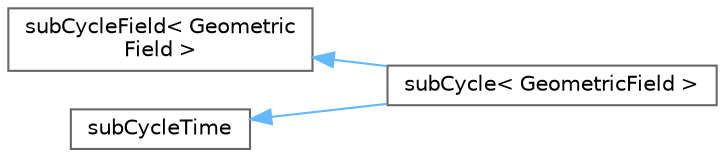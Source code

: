 digraph "Graphical Class Hierarchy"
{
 // LATEX_PDF_SIZE
  bgcolor="transparent";
  edge [fontname=Helvetica,fontsize=10,labelfontname=Helvetica,labelfontsize=10];
  node [fontname=Helvetica,fontsize=10,shape=box,height=0.2,width=0.4];
  rankdir="LR";
  Node0 [id="Node000000",label="subCycleField\< Geometric\lField \>",height=0.2,width=0.4,color="grey40", fillcolor="white", style="filled",URL="$classFoam_1_1subCycleField.html",tooltip=" "];
  Node0 -> Node1 [id="edge5356_Node000000_Node000001",dir="back",color="steelblue1",style="solid",tooltip=" "];
  Node1 [id="Node000001",label="subCycle\< GeometricField \>",height=0.2,width=0.4,color="grey40", fillcolor="white", style="filled",URL="$classFoam_1_1subCycle.html",tooltip="Perform a subCycleTime on a field."];
  Node2 [id="Node000002",label="subCycleTime",height=0.2,width=0.4,color="grey40", fillcolor="white", style="filled",URL="$classFoam_1_1subCycleTime.html",tooltip="A class for managing sub-cycling times."];
  Node2 -> Node1 [id="edge5357_Node000002_Node000001",dir="back",color="steelblue1",style="solid",tooltip=" "];
}
